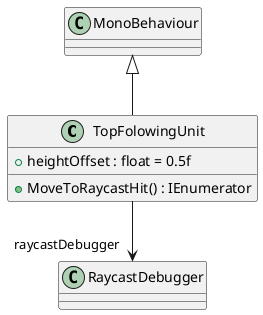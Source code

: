 @startuml
class TopFolowingUnit {
    + heightOffset : float = 0.5f
    + MoveToRaycastHit() : IEnumerator
}
MonoBehaviour <|-- TopFolowingUnit
TopFolowingUnit --> "raycastDebugger" RaycastDebugger
@enduml
